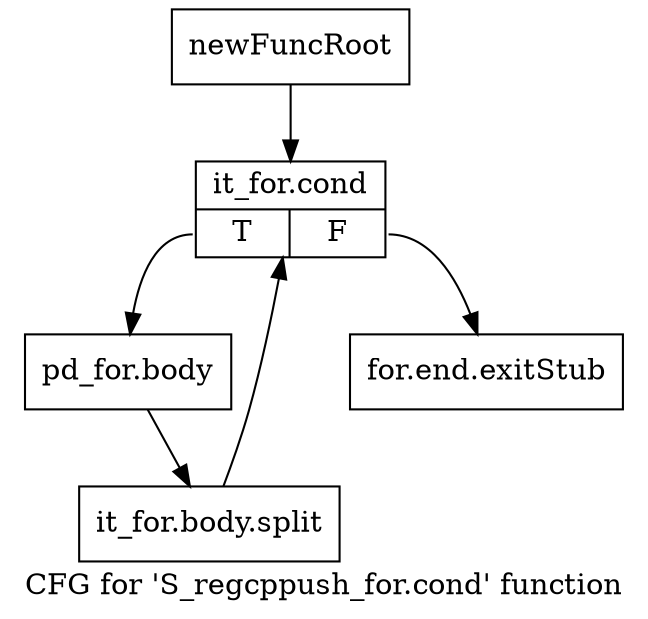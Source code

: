 digraph "CFG for 'S_regcppush_for.cond' function" {
	label="CFG for 'S_regcppush_for.cond' function";

	Node0x4a02fa0 [shape=record,label="{newFuncRoot}"];
	Node0x4a02fa0 -> Node0x4a03040;
	Node0x4a02ff0 [shape=record,label="{for.end.exitStub}"];
	Node0x4a03040 [shape=record,label="{it_for.cond|{<s0>T|<s1>F}}"];
	Node0x4a03040:s0 -> Node0x4a03090;
	Node0x4a03040:s1 -> Node0x4a02ff0;
	Node0x4a03090 [shape=record,label="{pd_for.body}"];
	Node0x4a03090 -> Node0x6614c30;
	Node0x6614c30 [shape=record,label="{it_for.body.split}"];
	Node0x6614c30 -> Node0x4a03040;
}
